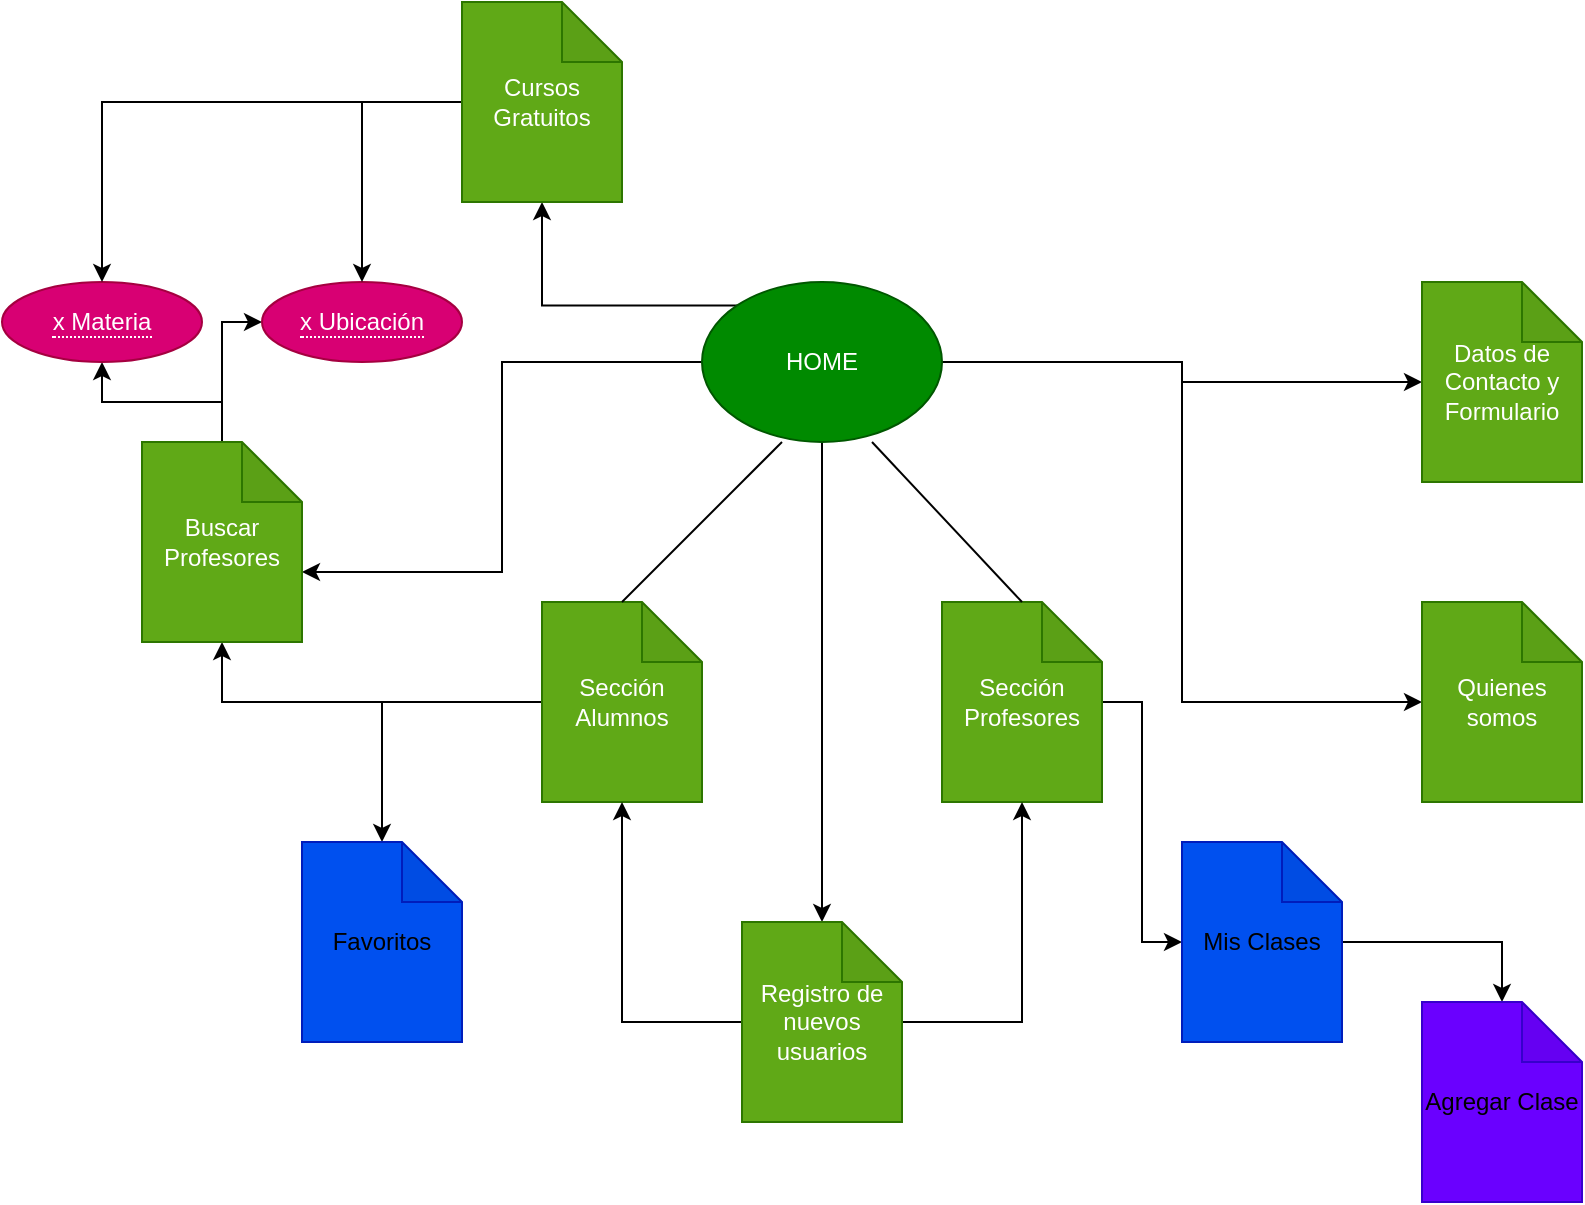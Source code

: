 <mxfile version="21.1.2" type="device">
  <diagram name="Page-1" id="vtmlXO_lPDha_LPZorgQ">
    <mxGraphModel dx="1034" dy="622" grid="1" gridSize="10" guides="1" tooltips="1" connect="1" arrows="1" fold="1" page="1" pageScale="1" pageWidth="850" pageHeight="1100" math="0" shadow="0">
      <root>
        <mxCell id="0" />
        <mxCell id="1" parent="0" />
        <mxCell id="csu6shKf-ZpWJKwFCVNt-16" style="edgeStyle=orthogonalEdgeStyle;rounded=0;orthogonalLoop=1;jettySize=auto;html=1;entryX=0;entryY=0.5;entryDx=0;entryDy=0;entryPerimeter=0;" parent="1" source="csu6shKf-ZpWJKwFCVNt-1" target="csu6shKf-ZpWJKwFCVNt-2" edge="1">
          <mxGeometry relative="1" as="geometry" />
        </mxCell>
        <mxCell id="csu6shKf-ZpWJKwFCVNt-17" style="edgeStyle=orthogonalEdgeStyle;rounded=0;orthogonalLoop=1;jettySize=auto;html=1;exitX=1;exitY=0.5;exitDx=0;exitDy=0;entryX=0;entryY=0.5;entryDx=0;entryDy=0;entryPerimeter=0;" parent="1" source="csu6shKf-ZpWJKwFCVNt-1" target="csu6shKf-ZpWJKwFCVNt-3" edge="1">
          <mxGeometry relative="1" as="geometry" />
        </mxCell>
        <mxCell id="csu6shKf-ZpWJKwFCVNt-20" style="edgeStyle=orthogonalEdgeStyle;rounded=0;orthogonalLoop=1;jettySize=auto;html=1;entryX=0.5;entryY=0;entryDx=0;entryDy=0;entryPerimeter=0;" parent="1" source="csu6shKf-ZpWJKwFCVNt-1" target="csu6shKf-ZpWJKwFCVNt-6" edge="1">
          <mxGeometry relative="1" as="geometry" />
        </mxCell>
        <mxCell id="csu6shKf-ZpWJKwFCVNt-27" style="edgeStyle=orthogonalEdgeStyle;rounded=0;orthogonalLoop=1;jettySize=auto;html=1;exitX=0;exitY=0.5;exitDx=0;exitDy=0;entryX=0;entryY=0;entryDx=80;entryDy=65;entryPerimeter=0;" parent="1" source="csu6shKf-ZpWJKwFCVNt-1" target="csu6shKf-ZpWJKwFCVNt-10" edge="1">
          <mxGeometry relative="1" as="geometry" />
        </mxCell>
        <mxCell id="qqh2mZ4qJxNfAdUAmtlh-2" style="edgeStyle=orthogonalEdgeStyle;rounded=0;orthogonalLoop=1;jettySize=auto;html=1;exitX=0;exitY=0;exitDx=0;exitDy=0;entryX=0.5;entryY=1;entryDx=0;entryDy=0;entryPerimeter=0;" edge="1" parent="1" source="csu6shKf-ZpWJKwFCVNt-1" target="qqh2mZ4qJxNfAdUAmtlh-1">
          <mxGeometry relative="1" as="geometry" />
        </mxCell>
        <mxCell id="csu6shKf-ZpWJKwFCVNt-1" value="HOME" style="ellipse;whiteSpace=wrap;html=1;fillColor=#008a00;fontColor=#ffffff;strokeColor=#005700;" parent="1" vertex="1">
          <mxGeometry x="360" y="160" width="120" height="80" as="geometry" />
        </mxCell>
        <mxCell id="csu6shKf-ZpWJKwFCVNt-2" value="Datos de Contacto y Formulario" style="shape=note;whiteSpace=wrap;html=1;backgroundOutline=1;darkOpacity=0.05;fillColor=#60a917;fontColor=#ffffff;strokeColor=#2D7600;" parent="1" vertex="1">
          <mxGeometry x="720" y="160" width="80" height="100" as="geometry" />
        </mxCell>
        <mxCell id="csu6shKf-ZpWJKwFCVNt-3" value="Quienes somos" style="shape=note;whiteSpace=wrap;html=1;backgroundOutline=1;darkOpacity=0.05;fillColor=#60a917;fontColor=#ffffff;strokeColor=#2D7600;" parent="1" vertex="1">
          <mxGeometry x="720" y="320" width="80" height="100" as="geometry" />
        </mxCell>
        <mxCell id="csu6shKf-ZpWJKwFCVNt-19" style="edgeStyle=orthogonalEdgeStyle;rounded=0;orthogonalLoop=1;jettySize=auto;html=1;entryX=0;entryY=0.5;entryDx=0;entryDy=0;entryPerimeter=0;" parent="1" source="csu6shKf-ZpWJKwFCVNt-4" target="csu6shKf-ZpWJKwFCVNt-7" edge="1">
          <mxGeometry relative="1" as="geometry" />
        </mxCell>
        <mxCell id="csu6shKf-ZpWJKwFCVNt-4" value="Sección Profesores" style="shape=note;whiteSpace=wrap;html=1;backgroundOutline=1;darkOpacity=0.05;fillColor=#60a917;fontColor=#ffffff;strokeColor=#2D7600;" parent="1" vertex="1">
          <mxGeometry x="480" y="320" width="80" height="100" as="geometry" />
        </mxCell>
        <mxCell id="csu6shKf-ZpWJKwFCVNt-23" style="edgeStyle=orthogonalEdgeStyle;rounded=0;orthogonalLoop=1;jettySize=auto;html=1;exitX=0;exitY=0.5;exitDx=0;exitDy=0;exitPerimeter=0;entryX=0.5;entryY=0;entryDx=0;entryDy=0;entryPerimeter=0;" parent="1" source="csu6shKf-ZpWJKwFCVNt-5" target="csu6shKf-ZpWJKwFCVNt-9" edge="1">
          <mxGeometry relative="1" as="geometry" />
        </mxCell>
        <mxCell id="csu6shKf-ZpWJKwFCVNt-24" style="edgeStyle=orthogonalEdgeStyle;rounded=0;orthogonalLoop=1;jettySize=auto;html=1;exitX=0;exitY=0.5;exitDx=0;exitDy=0;exitPerimeter=0;entryX=0.5;entryY=1;entryDx=0;entryDy=0;entryPerimeter=0;" parent="1" source="csu6shKf-ZpWJKwFCVNt-5" target="csu6shKf-ZpWJKwFCVNt-10" edge="1">
          <mxGeometry relative="1" as="geometry" />
        </mxCell>
        <mxCell id="csu6shKf-ZpWJKwFCVNt-5" value="Sección Alumnos" style="shape=note;whiteSpace=wrap;html=1;backgroundOutline=1;darkOpacity=0.05;fillColor=#60a917;fontColor=#ffffff;strokeColor=#2D7600;" parent="1" vertex="1">
          <mxGeometry x="280" y="320" width="80" height="100" as="geometry" />
        </mxCell>
        <mxCell id="csu6shKf-ZpWJKwFCVNt-21" style="edgeStyle=orthogonalEdgeStyle;rounded=0;orthogonalLoop=1;jettySize=auto;html=1;entryX=0.5;entryY=1;entryDx=0;entryDy=0;entryPerimeter=0;" parent="1" source="csu6shKf-ZpWJKwFCVNt-6" target="csu6shKf-ZpWJKwFCVNt-4" edge="1">
          <mxGeometry relative="1" as="geometry" />
        </mxCell>
        <mxCell id="csu6shKf-ZpWJKwFCVNt-22" style="edgeStyle=orthogonalEdgeStyle;rounded=0;orthogonalLoop=1;jettySize=auto;html=1;entryX=0.5;entryY=1;entryDx=0;entryDy=0;entryPerimeter=0;" parent="1" source="csu6shKf-ZpWJKwFCVNt-6" target="csu6shKf-ZpWJKwFCVNt-5" edge="1">
          <mxGeometry relative="1" as="geometry" />
        </mxCell>
        <mxCell id="csu6shKf-ZpWJKwFCVNt-6" value="Registro de nuevos usuarios" style="shape=note;whiteSpace=wrap;html=1;backgroundOutline=1;darkOpacity=0.05;fillColor=#60a917;fontColor=#ffffff;strokeColor=#2D7600;" parent="1" vertex="1">
          <mxGeometry x="380" y="480" width="80" height="100" as="geometry" />
        </mxCell>
        <mxCell id="csu6shKf-ZpWJKwFCVNt-18" style="edgeStyle=orthogonalEdgeStyle;rounded=0;orthogonalLoop=1;jettySize=auto;html=1;entryX=0.5;entryY=0;entryDx=0;entryDy=0;entryPerimeter=0;" parent="1" source="csu6shKf-ZpWJKwFCVNt-7" target="csu6shKf-ZpWJKwFCVNt-8" edge="1">
          <mxGeometry relative="1" as="geometry" />
        </mxCell>
        <mxCell id="csu6shKf-ZpWJKwFCVNt-7" value="Mis Clases" style="shape=note;whiteSpace=wrap;html=1;backgroundOutline=1;darkOpacity=0.05;fillColor=#0050ef;strokeColor=#001DBC;" parent="1" vertex="1">
          <mxGeometry x="600" y="440" width="80" height="100" as="geometry" />
        </mxCell>
        <mxCell id="csu6shKf-ZpWJKwFCVNt-8" value="Agregar Clase" style="shape=note;whiteSpace=wrap;html=1;backgroundOutline=1;darkOpacity=0.05;fillColor=#6a00ff;strokeColor=#3700CC;" parent="1" vertex="1">
          <mxGeometry x="720" y="520" width="80" height="100" as="geometry" />
        </mxCell>
        <mxCell id="csu6shKf-ZpWJKwFCVNt-9" value="Favoritos" style="shape=note;whiteSpace=wrap;html=1;backgroundOutline=1;darkOpacity=0.05;fillColor=#0050ef;strokeColor=#001DBC;" parent="1" vertex="1">
          <mxGeometry x="160" y="440" width="80" height="100" as="geometry" />
        </mxCell>
        <mxCell id="csu6shKf-ZpWJKwFCVNt-25" style="edgeStyle=orthogonalEdgeStyle;rounded=0;orthogonalLoop=1;jettySize=auto;html=1;exitX=0.5;exitY=0;exitDx=0;exitDy=0;exitPerimeter=0;entryX=0;entryY=0.5;entryDx=0;entryDy=0;" parent="1" source="csu6shKf-ZpWJKwFCVNt-10" target="csu6shKf-ZpWJKwFCVNt-12" edge="1">
          <mxGeometry relative="1" as="geometry" />
        </mxCell>
        <mxCell id="csu6shKf-ZpWJKwFCVNt-26" style="edgeStyle=orthogonalEdgeStyle;rounded=0;orthogonalLoop=1;jettySize=auto;html=1;exitX=0.5;exitY=0;exitDx=0;exitDy=0;exitPerimeter=0;entryX=0.5;entryY=1;entryDx=0;entryDy=0;" parent="1" source="csu6shKf-ZpWJKwFCVNt-10" target="csu6shKf-ZpWJKwFCVNt-11" edge="1">
          <mxGeometry relative="1" as="geometry" />
        </mxCell>
        <mxCell id="csu6shKf-ZpWJKwFCVNt-10" value="Buscar Profesores" style="shape=note;whiteSpace=wrap;html=1;backgroundOutline=1;darkOpacity=0.05;fillColor=#60a917;fontColor=#ffffff;strokeColor=#2D7600;" parent="1" vertex="1">
          <mxGeometry x="80" y="240" width="80" height="100" as="geometry" />
        </mxCell>
        <mxCell id="csu6shKf-ZpWJKwFCVNt-11" value="&lt;span style=&quot;border-bottom: 1px dotted&quot;&gt;x Materia&lt;/span&gt;" style="ellipse;whiteSpace=wrap;html=1;align=center;fillColor=#d80073;fontColor=#ffffff;strokeColor=#A50040;" parent="1" vertex="1">
          <mxGeometry x="10" y="160" width="100" height="40" as="geometry" />
        </mxCell>
        <mxCell id="csu6shKf-ZpWJKwFCVNt-12" value="&lt;span style=&quot;border-bottom: 1px dotted&quot;&gt;x Ubicación&lt;/span&gt;" style="ellipse;whiteSpace=wrap;html=1;align=center;fillColor=#d80073;fontColor=#ffffff;strokeColor=#A50040;" parent="1" vertex="1">
          <mxGeometry x="140" y="160" width="100" height="40" as="geometry" />
        </mxCell>
        <mxCell id="csu6shKf-ZpWJKwFCVNt-14" value="" style="endArrow=none;html=1;rounded=0;exitX=0.5;exitY=0;exitDx=0;exitDy=0;exitPerimeter=0;" parent="1" source="csu6shKf-ZpWJKwFCVNt-5" edge="1">
          <mxGeometry width="50" height="50" relative="1" as="geometry">
            <mxPoint x="350" y="290" as="sourcePoint" />
            <mxPoint x="400" y="240" as="targetPoint" />
          </mxGeometry>
        </mxCell>
        <mxCell id="csu6shKf-ZpWJKwFCVNt-15" value="" style="endArrow=none;html=1;rounded=0;exitX=0.5;exitY=0;exitDx=0;exitDy=0;exitPerimeter=0;" parent="1" source="csu6shKf-ZpWJKwFCVNt-4" edge="1">
          <mxGeometry width="50" height="50" relative="1" as="geometry">
            <mxPoint x="395" y="290" as="sourcePoint" />
            <mxPoint x="445" y="240" as="targetPoint" />
          </mxGeometry>
        </mxCell>
        <mxCell id="qqh2mZ4qJxNfAdUAmtlh-3" style="edgeStyle=orthogonalEdgeStyle;rounded=0;orthogonalLoop=1;jettySize=auto;html=1;exitX=0;exitY=0.5;exitDx=0;exitDy=0;exitPerimeter=0;" edge="1" parent="1" source="qqh2mZ4qJxNfAdUAmtlh-1" target="csu6shKf-ZpWJKwFCVNt-12">
          <mxGeometry relative="1" as="geometry" />
        </mxCell>
        <mxCell id="qqh2mZ4qJxNfAdUAmtlh-4" style="edgeStyle=orthogonalEdgeStyle;rounded=0;orthogonalLoop=1;jettySize=auto;html=1;exitX=0;exitY=0.5;exitDx=0;exitDy=0;exitPerimeter=0;entryX=0.5;entryY=0;entryDx=0;entryDy=0;" edge="1" parent="1" source="qqh2mZ4qJxNfAdUAmtlh-1" target="csu6shKf-ZpWJKwFCVNt-11">
          <mxGeometry relative="1" as="geometry" />
        </mxCell>
        <mxCell id="qqh2mZ4qJxNfAdUAmtlh-1" value="Cursos Gratuitos" style="shape=note;whiteSpace=wrap;html=1;backgroundOutline=1;darkOpacity=0.05;fillColor=#60a917;fontColor=#ffffff;strokeColor=#2D7600;" vertex="1" parent="1">
          <mxGeometry x="240" y="20" width="80" height="100" as="geometry" />
        </mxCell>
      </root>
    </mxGraphModel>
  </diagram>
</mxfile>
